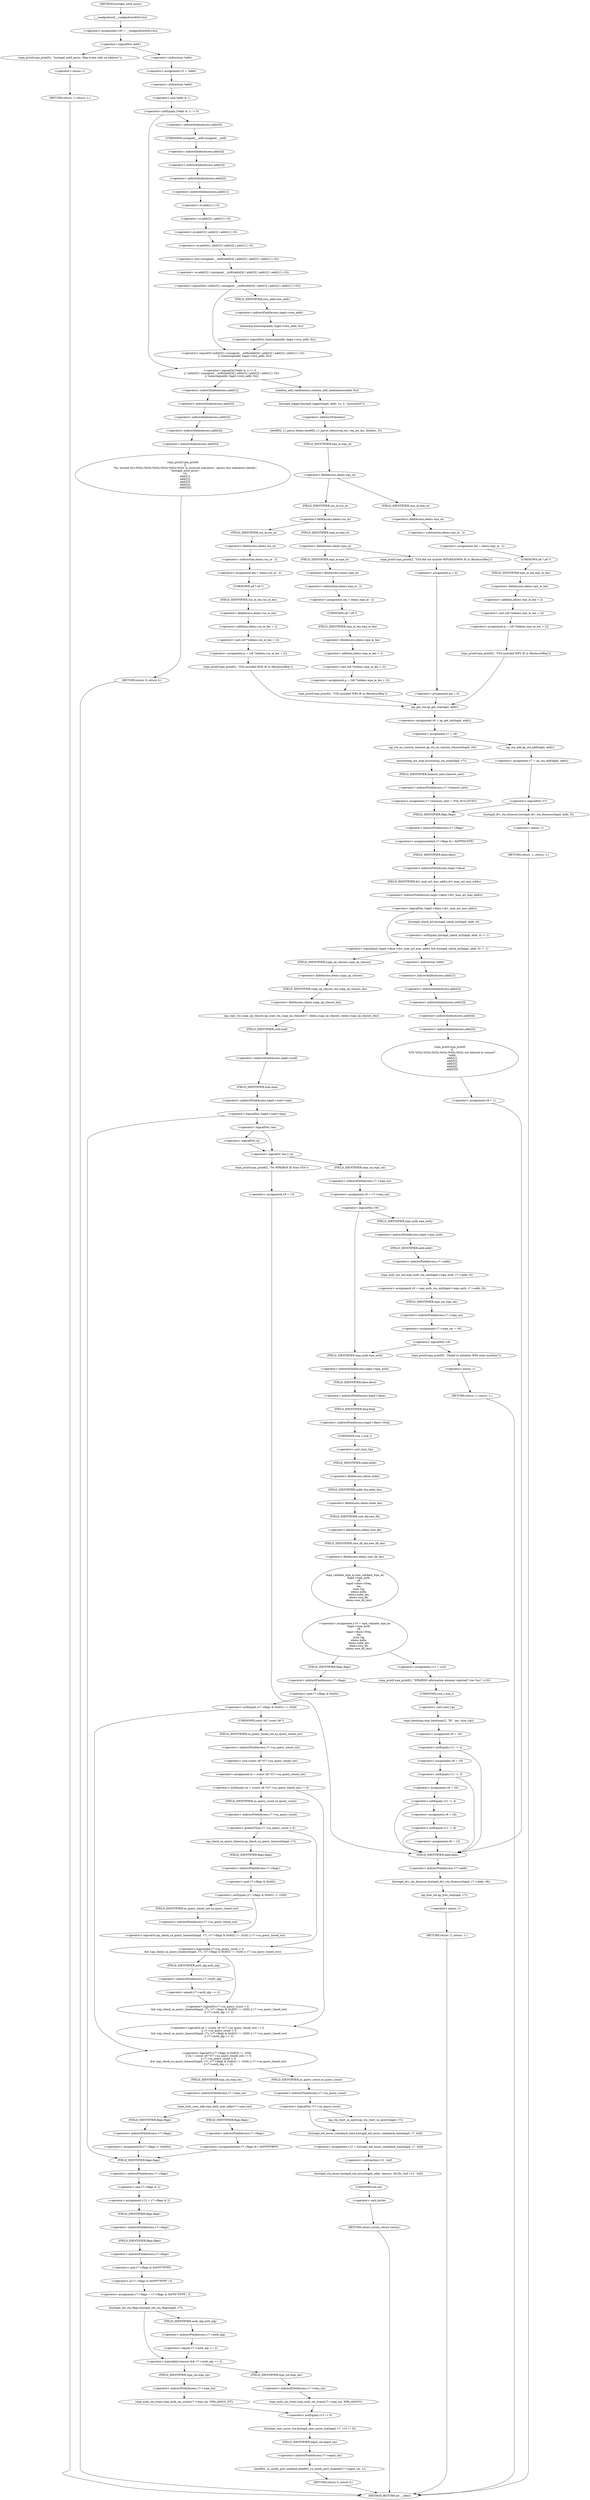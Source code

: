 digraph hostapd_notif_assoc {  
"1000138" [label = "(<operator>.assignment,v20 = __readgsdword(0x14u))" ]
"1000140" [label = "(__readgsdword,__readgsdword(0x14u))" ]
"1000143" [label = "(<operator>.logicalNot,!addr)" ]
"1000146" [label = "(wpa_printf,wpa_printf(2, \"hostapd_notif_assoc: Skip event with no address\"))" ]
"1000149" [label = "(RETURN,return -1;,return -1;)" ]
"1000150" [label = "(<operator>.minus,-1)" ]
"1000152" [label = "(<operator>.assignment,v5 = *addr)" ]
"1000154" [label = "(<operator>.indirection,*addr)" ]
"1000157" [label = "(<operator>.logicalOr,(*addr & 1) != 0\n    || !(addr[5] | (unsigned __int8)(addr[4] | addr[3] | addr[2] | addr[1] | v5))\n    || !memcmp(addr, hapd->own_addr, 6u))" ]
"1000158" [label = "(<operator>.notEquals,(*addr & 1) != 0)" ]
"1000159" [label = "(<operator>.and,*addr & 1)" ]
"1000160" [label = "(<operator>.indirection,*addr)" ]
"1000164" [label = "(<operator>.logicalOr,!(addr[5] | (unsigned __int8)(addr[4] | addr[3] | addr[2] | addr[1] | v5))\n    || !memcmp(addr, hapd->own_addr, 6u))" ]
"1000165" [label = "(<operator>.logicalNot,!(addr[5] | (unsigned __int8)(addr[4] | addr[3] | addr[2] | addr[1] | v5)))" ]
"1000166" [label = "(<operator>.or,addr[5] | (unsigned __int8)(addr[4] | addr[3] | addr[2] | addr[1] | v5))" ]
"1000167" [label = "(<operator>.indirectIndexAccess,addr[5])" ]
"1000170" [label = "(<operator>.cast,(unsigned __int8)(addr[4] | addr[3] | addr[2] | addr[1] | v5))" ]
"1000171" [label = "(UNKNOWN,unsigned __int8,unsigned __int8)" ]
"1000172" [label = "(<operator>.or,addr[4] | addr[3] | addr[2] | addr[1] | v5)" ]
"1000173" [label = "(<operator>.indirectIndexAccess,addr[4])" ]
"1000176" [label = "(<operator>.or,addr[3] | addr[2] | addr[1] | v5)" ]
"1000177" [label = "(<operator>.indirectIndexAccess,addr[3])" ]
"1000180" [label = "(<operator>.or,addr[2] | addr[1] | v5)" ]
"1000181" [label = "(<operator>.indirectIndexAccess,addr[2])" ]
"1000184" [label = "(<operator>.or,addr[1] | v5)" ]
"1000185" [label = "(<operator>.indirectIndexAccess,addr[1])" ]
"1000189" [label = "(<operator>.logicalNot,!memcmp(addr, hapd->own_addr, 6u))" ]
"1000190" [label = "(memcmp,memcmp(addr, hapd->own_addr, 6u))" ]
"1000192" [label = "(<operator>.indirectFieldAccess,hapd->own_addr)" ]
"1000194" [label = "(FIELD_IDENTIFIER,own_addr,own_addr)" ]
"1000197" [label = "(wpa_printf,wpa_printf(\n      2,\n      \"%s: Invalid SA=%02x:%02x:%02x:%02x:%02x:%02x in received indication - ignore this indication silently\",\n      \"hostapd_notif_assoc\",\n      v5,\n      addr[1],\n      addr[2],\n      addr[3],\n      addr[4],\n      addr[5]))" ]
"1000202" [label = "(<operator>.indirectIndexAccess,addr[1])" ]
"1000205" [label = "(<operator>.indirectIndexAccess,addr[2])" ]
"1000208" [label = "(<operator>.indirectIndexAccess,addr[3])" ]
"1000211" [label = "(<operator>.indirectIndexAccess,addr[4])" ]
"1000214" [label = "(<operator>.indirectIndexAccess,addr[5])" ]
"1000217" [label = "(RETURN,return 0;,return 0;)" ]
"1000219" [label = "(random_add_randomness,random_add_randomness(addr, 6u))" ]
"1000222" [label = "(hostapd_logger,hostapd_logger(hapd, addr, 1u, 2, \"associated\"))" ]
"1000228" [label = "(ieee802_11_parse_elems,ieee802_11_parse_elems(req_ies, req_ies_len, &elems, 0))" ]
"1000231" [label = "(<operator>.addressOf,&elems)" ]
"1000235" [label = "(<operator>.fieldAccess,elems.wps_ie)" ]
"1000237" [label = "(FIELD_IDENTIFIER,wps_ie,wps_ie)" ]
"1000239" [label = "(<operator>.assignment,iea = elems.wps_ie - 2)" ]
"1000241" [label = "(<operator>.subtraction,elems.wps_ie - 2)" ]
"1000242" [label = "(<operator>.fieldAccess,elems.wps_ie)" ]
"1000244" [label = "(FIELD_IDENTIFIER,wps_ie,wps_ie)" ]
"1000246" [label = "(<operator>.assignment,p = (u8 *)(elems.wps_ie_len + 2))" ]
"1000248" [label = "(<operator>.cast,(u8 *)(elems.wps_ie_len + 2))" ]
"1000249" [label = "(UNKNOWN,u8 *,u8 *)" ]
"1000250" [label = "(<operator>.addition,elems.wps_ie_len + 2)" ]
"1000251" [label = "(<operator>.fieldAccess,elems.wps_ie_len)" ]
"1000253" [label = "(FIELD_IDENTIFIER,wps_ie_len,wps_ie_len)" ]
"1000255" [label = "(wpa_printf,wpa_printf(2, \"STA included WPS IE in (Re)AssocReq\"))" ]
"1000260" [label = "(<operator>.fieldAccess,elems.rsn_ie)" ]
"1000262" [label = "(FIELD_IDENTIFIER,rsn_ie,rsn_ie)" ]
"1000264" [label = "(<operator>.assignment,iea = elems.rsn_ie - 2)" ]
"1000266" [label = "(<operator>.subtraction,elems.rsn_ie - 2)" ]
"1000267" [label = "(<operator>.fieldAccess,elems.rsn_ie)" ]
"1000269" [label = "(FIELD_IDENTIFIER,rsn_ie,rsn_ie)" ]
"1000271" [label = "(<operator>.assignment,p = (u8 *)(elems.rsn_ie_len + 2))" ]
"1000273" [label = "(<operator>.cast,(u8 *)(elems.rsn_ie_len + 2))" ]
"1000274" [label = "(UNKNOWN,u8 *,u8 *)" ]
"1000275" [label = "(<operator>.addition,elems.rsn_ie_len + 2)" ]
"1000276" [label = "(<operator>.fieldAccess,elems.rsn_ie_len)" ]
"1000278" [label = "(FIELD_IDENTIFIER,rsn_ie_len,rsn_ie_len)" ]
"1000280" [label = "(wpa_printf,wpa_printf(2, \"STA included RSN IE in (Re)AssocReq\"))" ]
"1000285" [label = "(<operator>.fieldAccess,elems.wpa_ie)" ]
"1000287" [label = "(FIELD_IDENTIFIER,wpa_ie,wpa_ie)" ]
"1000289" [label = "(<operator>.assignment,iea = elems.wpa_ie - 2)" ]
"1000291" [label = "(<operator>.subtraction,elems.wpa_ie - 2)" ]
"1000292" [label = "(<operator>.fieldAccess,elems.wpa_ie)" ]
"1000294" [label = "(FIELD_IDENTIFIER,wpa_ie,wpa_ie)" ]
"1000296" [label = "(<operator>.assignment,p = (u8 *)(elems.wpa_ie_len + 2))" ]
"1000298" [label = "(<operator>.cast,(u8 *)(elems.wpa_ie_len + 2))" ]
"1000299" [label = "(UNKNOWN,u8 *,u8 *)" ]
"1000300" [label = "(<operator>.addition,elems.wpa_ie_len + 2)" ]
"1000301" [label = "(<operator>.fieldAccess,elems.wpa_ie_len)" ]
"1000303" [label = "(FIELD_IDENTIFIER,wpa_ie_len,wpa_ie_len)" ]
"1000305" [label = "(wpa_printf,wpa_printf(2, \"STA included WPA IE in (Re)AssocReq\"))" ]
"1000310" [label = "(wpa_printf,wpa_printf(2, \"STA did not include WPS/RSN/WPA IE in (Re)AssocReq\"))" ]
"1000313" [label = "(<operator>.assignment,p = 0)" ]
"1000316" [label = "(<operator>.assignment,iea = 0)" ]
"1000319" [label = "(<operator>.assignment,v6 = ap_get_sta(hapd, addr))" ]
"1000321" [label = "(ap_get_sta,ap_get_sta(hapd, addr))" ]
"1000324" [label = "(<operator>.assignment,v7 = v6)" ]
"1000330" [label = "(ap_sta_no_session_timeout,ap_sta_no_session_timeout(hapd, v6))" ]
"1000333" [label = "(accounting_sta_stop,accounting_sta_stop(hapd, v7))" ]
"1000336" [label = "(<operator>.assignment,v7->timeout_next = STA_NULLFUNC)" ]
"1000337" [label = "(<operator>.indirectFieldAccess,v7->timeout_next)" ]
"1000339" [label = "(FIELD_IDENTIFIER,timeout_next,timeout_next)" ]
"1000343" [label = "(<operator>.assignment,v7 = ap_sta_add(hapd, addr))" ]
"1000345" [label = "(ap_sta_add,ap_sta_add(hapd, addr))" ]
"1000349" [label = "(<operator>.logicalNot,!v7)" ]
"1000352" [label = "(hostapd_drv_sta_disassoc,hostapd_drv_sta_disassoc(hapd, addr, 5))" ]
"1000356" [label = "(RETURN,return -1;,return -1;)" ]
"1000357" [label = "(<operator>.minus,-1)" ]
"1000359" [label = "(<operators>.assignmentAnd,v7->flags &= 0xFFFECFFF)" ]
"1000360" [label = "(<operator>.indirectFieldAccess,v7->flags)" ]
"1000362" [label = "(FIELD_IDENTIFIER,flags,flags)" ]
"1000365" [label = "(<operator>.logicalAnd,!hapd->iface->drv_max_acl_mac_addrs && hostapd_check_acl(hapd, addr, 0) != 1)" ]
"1000366" [label = "(<operator>.logicalNot,!hapd->iface->drv_max_acl_mac_addrs)" ]
"1000367" [label = "(<operator>.indirectFieldAccess,hapd->iface->drv_max_acl_mac_addrs)" ]
"1000368" [label = "(<operator>.indirectFieldAccess,hapd->iface)" ]
"1000370" [label = "(FIELD_IDENTIFIER,iface,iface)" ]
"1000371" [label = "(FIELD_IDENTIFIER,drv_max_acl_mac_addrs,drv_max_acl_mac_addrs)" ]
"1000372" [label = "(<operator>.notEquals,hostapd_check_acl(hapd, addr, 0) != 1)" ]
"1000373" [label = "(hostapd_check_acl,hostapd_check_acl(hapd, addr, 0))" ]
"1000379" [label = "(wpa_printf,wpa_printf(\n      3,\n      \"STA %02x:%02x:%02x:%02x:%02x:%02x not allowed to connect\",\n      *addr,\n      addr[1],\n      addr[2],\n      addr[3],\n      addr[4],\n      addr[5]))" ]
"1000382" [label = "(<operator>.indirection,*addr)" ]
"1000384" [label = "(<operator>.indirectIndexAccess,addr[1])" ]
"1000387" [label = "(<operator>.indirectIndexAccess,addr[2])" ]
"1000390" [label = "(<operator>.indirectIndexAccess,addr[3])" ]
"1000393" [label = "(<operator>.indirectIndexAccess,addr[4])" ]
"1000396" [label = "(<operator>.indirectIndexAccess,addr[5])" ]
"1000399" [label = "(<operator>.assignment,v8 = 1)" ]
"1000403" [label = "(hostapd_drv_sta_disassoc,hostapd_drv_sta_disassoc(hapd, v7->addr, v8))" ]
"1000405" [label = "(<operator>.indirectFieldAccess,v7->addr)" ]
"1000407" [label = "(FIELD_IDENTIFIER,addr,addr)" ]
"1000409" [label = "(ap_free_sta,ap_free_sta(hapd, v7))" ]
"1000412" [label = "(RETURN,return -1;,return -1;)" ]
"1000413" [label = "(<operator>.minus,-1)" ]
"1000415" [label = "(ap_copy_sta_supp_op_classes,ap_copy_sta_supp_op_classes(v7, elems.supp_op_classes, elems.supp_op_classes_len))" ]
"1000417" [label = "(<operator>.fieldAccess,elems.supp_op_classes)" ]
"1000419" [label = "(FIELD_IDENTIFIER,supp_op_classes,supp_op_classes)" ]
"1000420" [label = "(<operator>.fieldAccess,elems.supp_op_classes_len)" ]
"1000422" [label = "(FIELD_IDENTIFIER,supp_op_classes_len,supp_op_classes_len)" ]
"1000424" [label = "(<operator>.logicalNot,!hapd->conf->wpa)" ]
"1000425" [label = "(<operator>.indirectFieldAccess,hapd->conf->wpa)" ]
"1000426" [label = "(<operator>.indirectFieldAccess,hapd->conf)" ]
"1000428" [label = "(FIELD_IDENTIFIER,conf,conf)" ]
"1000429" [label = "(FIELD_IDENTIFIER,wpa,wpa)" ]
"1000432" [label = "(<operator>.logicalOr,!iea || !p)" ]
"1000433" [label = "(<operator>.logicalNot,!iea)" ]
"1000435" [label = "(<operator>.logicalNot,!p)" ]
"1000438" [label = "(wpa_printf,wpa_printf(2, \"No WPA/RSN IE from STA\"))" ]
"1000441" [label = "(<operator>.assignment,v8 = 13)" ]
"1000445" [label = "(<operator>.assignment,v9 = v7->wpa_sm)" ]
"1000447" [label = "(<operator>.indirectFieldAccess,v7->wpa_sm)" ]
"1000449" [label = "(FIELD_IDENTIFIER,wpa_sm,wpa_sm)" ]
"1000451" [label = "(<operator>.logicalNot,!v9)" ]
"1000454" [label = "(<operator>.assignment,v9 = wpa_auth_sta_init(hapd->wpa_auth, v7->addr, 0))" ]
"1000456" [label = "(wpa_auth_sta_init,wpa_auth_sta_init(hapd->wpa_auth, v7->addr, 0))" ]
"1000457" [label = "(<operator>.indirectFieldAccess,hapd->wpa_auth)" ]
"1000459" [label = "(FIELD_IDENTIFIER,wpa_auth,wpa_auth)" ]
"1000460" [label = "(<operator>.indirectFieldAccess,v7->addr)" ]
"1000462" [label = "(FIELD_IDENTIFIER,addr,addr)" ]
"1000464" [label = "(<operator>.assignment,v7->wpa_sm = v9)" ]
"1000465" [label = "(<operator>.indirectFieldAccess,v7->wpa_sm)" ]
"1000467" [label = "(FIELD_IDENTIFIER,wpa_sm,wpa_sm)" ]
"1000470" [label = "(<operator>.logicalNot,!v9)" ]
"1000473" [label = "(wpa_printf,wpa_printf(5, \"Failed to initialize WPA state machine\"))" ]
"1000476" [label = "(RETURN,return -1;,return -1;)" ]
"1000477" [label = "(<operator>.minus,-1)" ]
"1000479" [label = "(<operator>.assignment,v10 = wpa_validate_wpa_ie(\n          hapd->wpa_auth,\n          v9,\n          hapd->iface->freq,\n          iea,\n          (size_t)p,\n          elems.mdie,\n          elems.mdie_len,\n          elems.owe_dh,\n          elems.owe_dh_len))" ]
"1000481" [label = "(wpa_validate_wpa_ie,wpa_validate_wpa_ie(\n          hapd->wpa_auth,\n          v9,\n          hapd->iface->freq,\n          iea,\n          (size_t)p,\n          elems.mdie,\n          elems.mdie_len,\n          elems.owe_dh,\n          elems.owe_dh_len))" ]
"1000482" [label = "(<operator>.indirectFieldAccess,hapd->wpa_auth)" ]
"1000484" [label = "(FIELD_IDENTIFIER,wpa_auth,wpa_auth)" ]
"1000486" [label = "(<operator>.indirectFieldAccess,hapd->iface->freq)" ]
"1000487" [label = "(<operator>.indirectFieldAccess,hapd->iface)" ]
"1000489" [label = "(FIELD_IDENTIFIER,iface,iface)" ]
"1000490" [label = "(FIELD_IDENTIFIER,freq,freq)" ]
"1000492" [label = "(<operator>.cast,(size_t)p)" ]
"1000493" [label = "(UNKNOWN,size_t,size_t)" ]
"1000495" [label = "(<operator>.fieldAccess,elems.mdie)" ]
"1000497" [label = "(FIELD_IDENTIFIER,mdie,mdie)" ]
"1000498" [label = "(<operator>.fieldAccess,elems.mdie_len)" ]
"1000500" [label = "(FIELD_IDENTIFIER,mdie_len,mdie_len)" ]
"1000501" [label = "(<operator>.fieldAccess,elems.owe_dh)" ]
"1000503" [label = "(FIELD_IDENTIFIER,owe_dh,owe_dh)" ]
"1000504" [label = "(<operator>.fieldAccess,elems.owe_dh_len)" ]
"1000506" [label = "(FIELD_IDENTIFIER,owe_dh_len,owe_dh_len)" ]
"1000510" [label = "(<operator>.assignment,v11 = v10)" ]
"1000513" [label = "(wpa_printf,wpa_printf(2, \"WPA/RSN information element rejected? (res %u)\", v10))" ]
"1000517" [label = "(wpa_hexdump,wpa_hexdump(2, \"IE\", iea, (size_t)p))" ]
"1000521" [label = "(<operator>.cast,(size_t)p)" ]
"1000522" [label = "(UNKNOWN,size_t,size_t)" ]
"1000524" [label = "(<operator>.assignment,v8 = 18)" ]
"1000528" [label = "(<operator>.notEquals,v11 != 2)" ]
"1000532" [label = "(<operator>.assignment,v8 = 19)" ]
"1000536" [label = "(<operator>.notEquals,v11 != 3)" ]
"1000540" [label = "(<operator>.assignment,v8 = 20)" ]
"1000544" [label = "(<operator>.notEquals,v11 != 4)" ]
"1000548" [label = "(<operator>.assignment,v8 = 24)" ]
"1000552" [label = "(<operator>.notEquals,v11 != 8)" ]
"1000555" [label = "(<operator>.assignment,v8 = 13)" ]
"1000560" [label = "(<operator>.logicalOr,(v7->flags & 0x402) != 1026\n    || (ie = (const u8 *)v7->sa_query_timed_out) != 0\n    || v7->sa_query_count > 0\n    && ((ap_check_sa_query_timeout(hapd, v7), (v7->flags & 0x402) != 1026) || v7->sa_query_timed_out)\n    || v7->auth_alg == 2)" ]
"1000561" [label = "(<operator>.notEquals,(v7->flags & 0x402) != 1026)" ]
"1000562" [label = "(<operator>.and,v7->flags & 0x402)" ]
"1000563" [label = "(<operator>.indirectFieldAccess,v7->flags)" ]
"1000565" [label = "(FIELD_IDENTIFIER,flags,flags)" ]
"1000568" [label = "(<operator>.logicalOr,(ie = (const u8 *)v7->sa_query_timed_out) != 0\n    || v7->sa_query_count > 0\n    && ((ap_check_sa_query_timeout(hapd, v7), (v7->flags & 0x402) != 1026) || v7->sa_query_timed_out)\n    || v7->auth_alg == 2)" ]
"1000569" [label = "(<operator>.notEquals,(ie = (const u8 *)v7->sa_query_timed_out) != 0)" ]
"1000570" [label = "(<operator>.assignment,ie = (const u8 *)v7->sa_query_timed_out)" ]
"1000572" [label = "(<operator>.cast,(const u8 *)v7->sa_query_timed_out)" ]
"1000573" [label = "(UNKNOWN,const u8 *,const u8 *)" ]
"1000574" [label = "(<operator>.indirectFieldAccess,v7->sa_query_timed_out)" ]
"1000576" [label = "(FIELD_IDENTIFIER,sa_query_timed_out,sa_query_timed_out)" ]
"1000578" [label = "(<operator>.logicalOr,v7->sa_query_count > 0\n    && ((ap_check_sa_query_timeout(hapd, v7), (v7->flags & 0x402) != 1026) || v7->sa_query_timed_out)\n    || v7->auth_alg == 2)" ]
"1000579" [label = "(<operator>.logicalAnd,v7->sa_query_count > 0\n    && ((ap_check_sa_query_timeout(hapd, v7), (v7->flags & 0x402) != 1026) || v7->sa_query_timed_out))" ]
"1000580" [label = "(<operator>.greaterThan,v7->sa_query_count > 0)" ]
"1000581" [label = "(<operator>.indirectFieldAccess,v7->sa_query_count)" ]
"1000583" [label = "(FIELD_IDENTIFIER,sa_query_count,sa_query_count)" ]
"1000585" [label = "(<operator>.logicalOr,(ap_check_sa_query_timeout(hapd, v7), (v7->flags & 0x402) != 1026) || v7->sa_query_timed_out)" ]
"1000587" [label = "(ap_check_sa_query_timeout,ap_check_sa_query_timeout(hapd, v7))" ]
"1000590" [label = "(<operator>.notEquals,(v7->flags & 0x402) != 1026)" ]
"1000591" [label = "(<operator>.and,v7->flags & 0x402)" ]
"1000592" [label = "(<operator>.indirectFieldAccess,v7->flags)" ]
"1000594" [label = "(FIELD_IDENTIFIER,flags,flags)" ]
"1000597" [label = "(<operator>.indirectFieldAccess,v7->sa_query_timed_out)" ]
"1000599" [label = "(FIELD_IDENTIFIER,sa_query_timed_out,sa_query_timed_out)" ]
"1000600" [label = "(<operator>.equals,v7->auth_alg == 2)" ]
"1000601" [label = "(<operator>.indirectFieldAccess,v7->auth_alg)" ]
"1000603" [label = "(FIELD_IDENTIFIER,auth_alg,auth_alg)" ]
"1000607" [label = "(wpa_auth_uses_mfp,wpa_auth_uses_mfp(v7->wpa_sm))" ]
"1000608" [label = "(<operator>.indirectFieldAccess,v7->wpa_sm)" ]
"1000610" [label = "(FIELD_IDENTIFIER,wpa_sm,wpa_sm)" ]
"1000611" [label = "(<operators>.assignmentOr,v7->flags |= 0x400u)" ]
"1000612" [label = "(<operator>.indirectFieldAccess,v7->flags)" ]
"1000614" [label = "(FIELD_IDENTIFIER,flags,flags)" ]
"1000617" [label = "(<operators>.assignmentAnd,v7->flags &= 0xFFFFFBFF)" ]
"1000618" [label = "(<operator>.indirectFieldAccess,v7->flags)" ]
"1000620" [label = "(FIELD_IDENTIFIER,flags,flags)" ]
"1000623" [label = "(<operator>.assignment,v13 = v7->flags & 2)" ]
"1000625" [label = "(<operator>.and,v7->flags & 2)" ]
"1000626" [label = "(<operator>.indirectFieldAccess,v7->flags)" ]
"1000628" [label = "(FIELD_IDENTIFIER,flags,flags)" ]
"1000630" [label = "(<operator>.assignment,v7->flags = v7->flags & 0xFFF7FFFF | 3)" ]
"1000631" [label = "(<operator>.indirectFieldAccess,v7->flags)" ]
"1000633" [label = "(FIELD_IDENTIFIER,flags,flags)" ]
"1000634" [label = "(<operator>.or,v7->flags & 0xFFF7FFFF | 3)" ]
"1000635" [label = "(<operator>.and,v7->flags & 0xFFF7FFFF)" ]
"1000636" [label = "(<operator>.indirectFieldAccess,v7->flags)" ]
"1000638" [label = "(FIELD_IDENTIFIER,flags,flags)" ]
"1000641" [label = "(hostapd_set_sta_flags,hostapd_set_sta_flags(hapd, v7))" ]
"1000645" [label = "(<operator>.logicalAnd,reassoc && v7->auth_alg == 2)" ]
"1000647" [label = "(<operator>.equals,v7->auth_alg == 2)" ]
"1000648" [label = "(<operator>.indirectFieldAccess,v7->auth_alg)" ]
"1000650" [label = "(FIELD_IDENTIFIER,auth_alg,auth_alg)" ]
"1000652" [label = "(wpa_auth_sm_event,wpa_auth_sm_event(v7->wpa_sm, WPA_ASSOC_FT))" ]
"1000653" [label = "(<operator>.indirectFieldAccess,v7->wpa_sm)" ]
"1000655" [label = "(FIELD_IDENTIFIER,wpa_sm,wpa_sm)" ]
"1000658" [label = "(wpa_auth_sm_event,wpa_auth_sm_event(v7->wpa_sm, WPA_ASSOC))" ]
"1000659" [label = "(<operator>.indirectFieldAccess,v7->wpa_sm)" ]
"1000661" [label = "(FIELD_IDENTIFIER,wpa_sm,wpa_sm)" ]
"1000663" [label = "(hostapd_new_assoc_sta,hostapd_new_assoc_sta(hapd, v7, v13 != 0))" ]
"1000666" [label = "(<operator>.notEquals,v13 != 0)" ]
"1000669" [label = "(ieee802_1x_notify_port_enabled,ieee802_1x_notify_port_enabled(v7->eapol_sm, 1))" ]
"1000670" [label = "(<operator>.indirectFieldAccess,v7->eapol_sm)" ]
"1000672" [label = "(FIELD_IDENTIFIER,eapol_sm,eapol_sm)" ]
"1000674" [label = "(RETURN,return 0;,return 0;)" ]
"1000677" [label = "(<operator>.logicalNot,!v7->sa_query_count)" ]
"1000678" [label = "(<operator>.indirectFieldAccess,v7->sa_query_count)" ]
"1000680" [label = "(FIELD_IDENTIFIER,sa_query_count,sa_query_count)" ]
"1000681" [label = "(ap_sta_start_sa_query,ap_sta_start_sa_query(hapd, v7))" ]
"1000684" [label = "(<operator>.assignment,v12 = hostapd_eid_assoc_comeback_time(hapd, v7, buf))" ]
"1000686" [label = "(hostapd_eid_assoc_comeback_time,hostapd_eid_assoc_comeback_time(hapd, v7, buf))" ]
"1000690" [label = "(hostapd_sta_assoc,hostapd_sta_assoc(hapd, addr, reassoc, 0x1Eu, buf, v12 - buf))" ]
"1000696" [label = "(<operator>.subtraction,v12 - buf)" ]
"1000699" [label = "(RETURN,return (int)ie;,return (int)ie;)" ]
"1000700" [label = "(<operator>.cast,(int)ie)" ]
"1000701" [label = "(UNKNOWN,int,int)" ]
"1000116" [label = "(METHOD,hostapd_notif_assoc)" ]
"1000703" [label = "(METHOD_RETURN,int __cdecl)" ]
  "1000138" -> "1000143" 
  "1000140" -> "1000138" 
  "1000143" -> "1000146" 
  "1000143" -> "1000154" 
  "1000146" -> "1000150" 
  "1000149" -> "1000703" 
  "1000150" -> "1000149" 
  "1000152" -> "1000160" 
  "1000154" -> "1000152" 
  "1000157" -> "1000202" 
  "1000157" -> "1000219" 
  "1000158" -> "1000157" 
  "1000158" -> "1000167" 
  "1000159" -> "1000158" 
  "1000160" -> "1000159" 
  "1000164" -> "1000157" 
  "1000165" -> "1000164" 
  "1000165" -> "1000194" 
  "1000166" -> "1000165" 
  "1000167" -> "1000171" 
  "1000170" -> "1000166" 
  "1000171" -> "1000173" 
  "1000172" -> "1000170" 
  "1000173" -> "1000177" 
  "1000176" -> "1000172" 
  "1000177" -> "1000181" 
  "1000180" -> "1000176" 
  "1000181" -> "1000185" 
  "1000184" -> "1000180" 
  "1000185" -> "1000184" 
  "1000189" -> "1000164" 
  "1000190" -> "1000189" 
  "1000192" -> "1000190" 
  "1000194" -> "1000192" 
  "1000197" -> "1000217" 
  "1000202" -> "1000205" 
  "1000205" -> "1000208" 
  "1000208" -> "1000211" 
  "1000211" -> "1000214" 
  "1000214" -> "1000197" 
  "1000217" -> "1000703" 
  "1000219" -> "1000222" 
  "1000222" -> "1000231" 
  "1000228" -> "1000237" 
  "1000231" -> "1000228" 
  "1000235" -> "1000244" 
  "1000235" -> "1000262" 
  "1000237" -> "1000235" 
  "1000239" -> "1000249" 
  "1000241" -> "1000239" 
  "1000242" -> "1000241" 
  "1000244" -> "1000242" 
  "1000246" -> "1000255" 
  "1000248" -> "1000246" 
  "1000249" -> "1000253" 
  "1000250" -> "1000248" 
  "1000251" -> "1000250" 
  "1000253" -> "1000251" 
  "1000255" -> "1000321" 
  "1000260" -> "1000269" 
  "1000260" -> "1000287" 
  "1000262" -> "1000260" 
  "1000264" -> "1000274" 
  "1000266" -> "1000264" 
  "1000267" -> "1000266" 
  "1000269" -> "1000267" 
  "1000271" -> "1000280" 
  "1000273" -> "1000271" 
  "1000274" -> "1000278" 
  "1000275" -> "1000273" 
  "1000276" -> "1000275" 
  "1000278" -> "1000276" 
  "1000280" -> "1000321" 
  "1000285" -> "1000294" 
  "1000285" -> "1000310" 
  "1000287" -> "1000285" 
  "1000289" -> "1000299" 
  "1000291" -> "1000289" 
  "1000292" -> "1000291" 
  "1000294" -> "1000292" 
  "1000296" -> "1000305" 
  "1000298" -> "1000296" 
  "1000299" -> "1000303" 
  "1000300" -> "1000298" 
  "1000301" -> "1000300" 
  "1000303" -> "1000301" 
  "1000305" -> "1000321" 
  "1000310" -> "1000313" 
  "1000313" -> "1000316" 
  "1000316" -> "1000321" 
  "1000319" -> "1000324" 
  "1000321" -> "1000319" 
  "1000324" -> "1000330" 
  "1000324" -> "1000345" 
  "1000330" -> "1000333" 
  "1000333" -> "1000339" 
  "1000336" -> "1000362" 
  "1000337" -> "1000336" 
  "1000339" -> "1000337" 
  "1000343" -> "1000349" 
  "1000345" -> "1000343" 
  "1000349" -> "1000352" 
  "1000349" -> "1000362" 
  "1000352" -> "1000357" 
  "1000356" -> "1000703" 
  "1000357" -> "1000356" 
  "1000359" -> "1000370" 
  "1000360" -> "1000359" 
  "1000362" -> "1000360" 
  "1000365" -> "1000382" 
  "1000365" -> "1000419" 
  "1000366" -> "1000365" 
  "1000366" -> "1000373" 
  "1000367" -> "1000366" 
  "1000368" -> "1000371" 
  "1000370" -> "1000368" 
  "1000371" -> "1000367" 
  "1000372" -> "1000365" 
  "1000373" -> "1000372" 
  "1000379" -> "1000399" 
  "1000382" -> "1000384" 
  "1000384" -> "1000387" 
  "1000387" -> "1000390" 
  "1000390" -> "1000393" 
  "1000393" -> "1000396" 
  "1000396" -> "1000379" 
  "1000399" -> "1000407" 
  "1000403" -> "1000409" 
  "1000405" -> "1000403" 
  "1000407" -> "1000405" 
  "1000409" -> "1000413" 
  "1000412" -> "1000703" 
  "1000413" -> "1000412" 
  "1000415" -> "1000428" 
  "1000417" -> "1000422" 
  "1000419" -> "1000417" 
  "1000420" -> "1000415" 
  "1000422" -> "1000420" 
  "1000424" -> "1000628" 
  "1000424" -> "1000433" 
  "1000425" -> "1000424" 
  "1000426" -> "1000429" 
  "1000428" -> "1000426" 
  "1000429" -> "1000425" 
  "1000432" -> "1000438" 
  "1000432" -> "1000449" 
  "1000433" -> "1000432" 
  "1000433" -> "1000435" 
  "1000435" -> "1000432" 
  "1000438" -> "1000441" 
  "1000441" -> "1000407" 
  "1000445" -> "1000451" 
  "1000447" -> "1000445" 
  "1000449" -> "1000447" 
  "1000451" -> "1000459" 
  "1000451" -> "1000484" 
  "1000454" -> "1000467" 
  "1000456" -> "1000454" 
  "1000457" -> "1000462" 
  "1000459" -> "1000457" 
  "1000460" -> "1000456" 
  "1000462" -> "1000460" 
  "1000464" -> "1000470" 
  "1000465" -> "1000464" 
  "1000467" -> "1000465" 
  "1000470" -> "1000473" 
  "1000470" -> "1000484" 
  "1000473" -> "1000477" 
  "1000476" -> "1000703" 
  "1000477" -> "1000476" 
  "1000479" -> "1000510" 
  "1000479" -> "1000565" 
  "1000481" -> "1000479" 
  "1000482" -> "1000489" 
  "1000484" -> "1000482" 
  "1000486" -> "1000493" 
  "1000487" -> "1000490" 
  "1000489" -> "1000487" 
  "1000490" -> "1000486" 
  "1000492" -> "1000497" 
  "1000493" -> "1000492" 
  "1000495" -> "1000500" 
  "1000497" -> "1000495" 
  "1000498" -> "1000503" 
  "1000500" -> "1000498" 
  "1000501" -> "1000506" 
  "1000503" -> "1000501" 
  "1000504" -> "1000481" 
  "1000506" -> "1000504" 
  "1000510" -> "1000513" 
  "1000513" -> "1000522" 
  "1000517" -> "1000524" 
  "1000521" -> "1000517" 
  "1000522" -> "1000521" 
  "1000524" -> "1000528" 
  "1000528" -> "1000532" 
  "1000528" -> "1000407" 
  "1000532" -> "1000536" 
  "1000536" -> "1000540" 
  "1000536" -> "1000407" 
  "1000540" -> "1000544" 
  "1000544" -> "1000548" 
  "1000544" -> "1000407" 
  "1000548" -> "1000552" 
  "1000552" -> "1000555" 
  "1000552" -> "1000407" 
  "1000555" -> "1000407" 
  "1000560" -> "1000610" 
  "1000560" -> "1000680" 
  "1000561" -> "1000560" 
  "1000561" -> "1000573" 
  "1000562" -> "1000561" 
  "1000563" -> "1000562" 
  "1000565" -> "1000563" 
  "1000568" -> "1000560" 
  "1000569" -> "1000568" 
  "1000569" -> "1000583" 
  "1000570" -> "1000569" 
  "1000572" -> "1000570" 
  "1000573" -> "1000576" 
  "1000574" -> "1000572" 
  "1000576" -> "1000574" 
  "1000578" -> "1000568" 
  "1000579" -> "1000578" 
  "1000579" -> "1000603" 
  "1000580" -> "1000579" 
  "1000580" -> "1000587" 
  "1000581" -> "1000580" 
  "1000583" -> "1000581" 
  "1000585" -> "1000579" 
  "1000587" -> "1000594" 
  "1000590" -> "1000585" 
  "1000590" -> "1000599" 
  "1000591" -> "1000590" 
  "1000592" -> "1000591" 
  "1000594" -> "1000592" 
  "1000597" -> "1000585" 
  "1000599" -> "1000597" 
  "1000600" -> "1000578" 
  "1000601" -> "1000600" 
  "1000603" -> "1000601" 
  "1000607" -> "1000614" 
  "1000607" -> "1000620" 
  "1000608" -> "1000607" 
  "1000610" -> "1000608" 
  "1000611" -> "1000628" 
  "1000612" -> "1000611" 
  "1000614" -> "1000612" 
  "1000617" -> "1000628" 
  "1000618" -> "1000617" 
  "1000620" -> "1000618" 
  "1000623" -> "1000633" 
  "1000625" -> "1000623" 
  "1000626" -> "1000625" 
  "1000628" -> "1000626" 
  "1000630" -> "1000641" 
  "1000631" -> "1000638" 
  "1000633" -> "1000631" 
  "1000634" -> "1000630" 
  "1000635" -> "1000634" 
  "1000636" -> "1000635" 
  "1000638" -> "1000636" 
  "1000641" -> "1000645" 
  "1000641" -> "1000650" 
  "1000645" -> "1000655" 
  "1000645" -> "1000661" 
  "1000647" -> "1000645" 
  "1000648" -> "1000647" 
  "1000650" -> "1000648" 
  "1000652" -> "1000666" 
  "1000653" -> "1000652" 
  "1000655" -> "1000653" 
  "1000658" -> "1000666" 
  "1000659" -> "1000658" 
  "1000661" -> "1000659" 
  "1000663" -> "1000672" 
  "1000666" -> "1000663" 
  "1000669" -> "1000674" 
  "1000670" -> "1000669" 
  "1000672" -> "1000670" 
  "1000674" -> "1000703" 
  "1000677" -> "1000681" 
  "1000677" -> "1000686" 
  "1000678" -> "1000677" 
  "1000680" -> "1000678" 
  "1000681" -> "1000686" 
  "1000684" -> "1000696" 
  "1000686" -> "1000684" 
  "1000690" -> "1000701" 
  "1000696" -> "1000690" 
  "1000699" -> "1000703" 
  "1000700" -> "1000699" 
  "1000701" -> "1000700" 
  "1000116" -> "1000140" 
}
